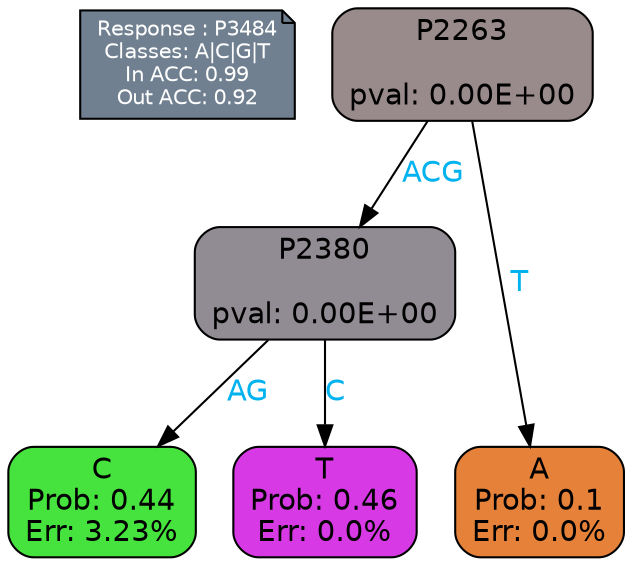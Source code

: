 digraph Tree {
node [shape=box, style="filled, rounded", color="black", fontname=helvetica] ;
graph [ranksep=equally, splines=polylines, bgcolor=transparent, dpi=600] ;
edge [fontname=helvetica] ;
LEGEND [label="Response : P3484
Classes: A|C|G|T
In ACC: 0.99
Out ACC: 0.92
",shape=note,align=left,style=filled,fillcolor="slategray",fontcolor="white",fontsize=10];1 [label="P2263

pval: 0.00E+00", fillcolor="#998a8b"] ;
2 [label="P2380

pval: 0.00E+00", fillcolor="#918b94"] ;
3 [label="C
Prob: 0.44
Err: 3.23%", fillcolor="#46e23e"] ;
4 [label="T
Prob: 0.46
Err: 0.0%", fillcolor="#d739e5"] ;
5 [label="A
Prob: 0.1
Err: 0.0%", fillcolor="#e58139"] ;
1 -> 2 [label="ACG",fontcolor=deepskyblue2] ;
1 -> 5 [label="T",fontcolor=deepskyblue2] ;
2 -> 3 [label="AG",fontcolor=deepskyblue2] ;
2 -> 4 [label="C",fontcolor=deepskyblue2] ;
{rank = same; 3;4;5;}{rank = same; LEGEND;1;}}